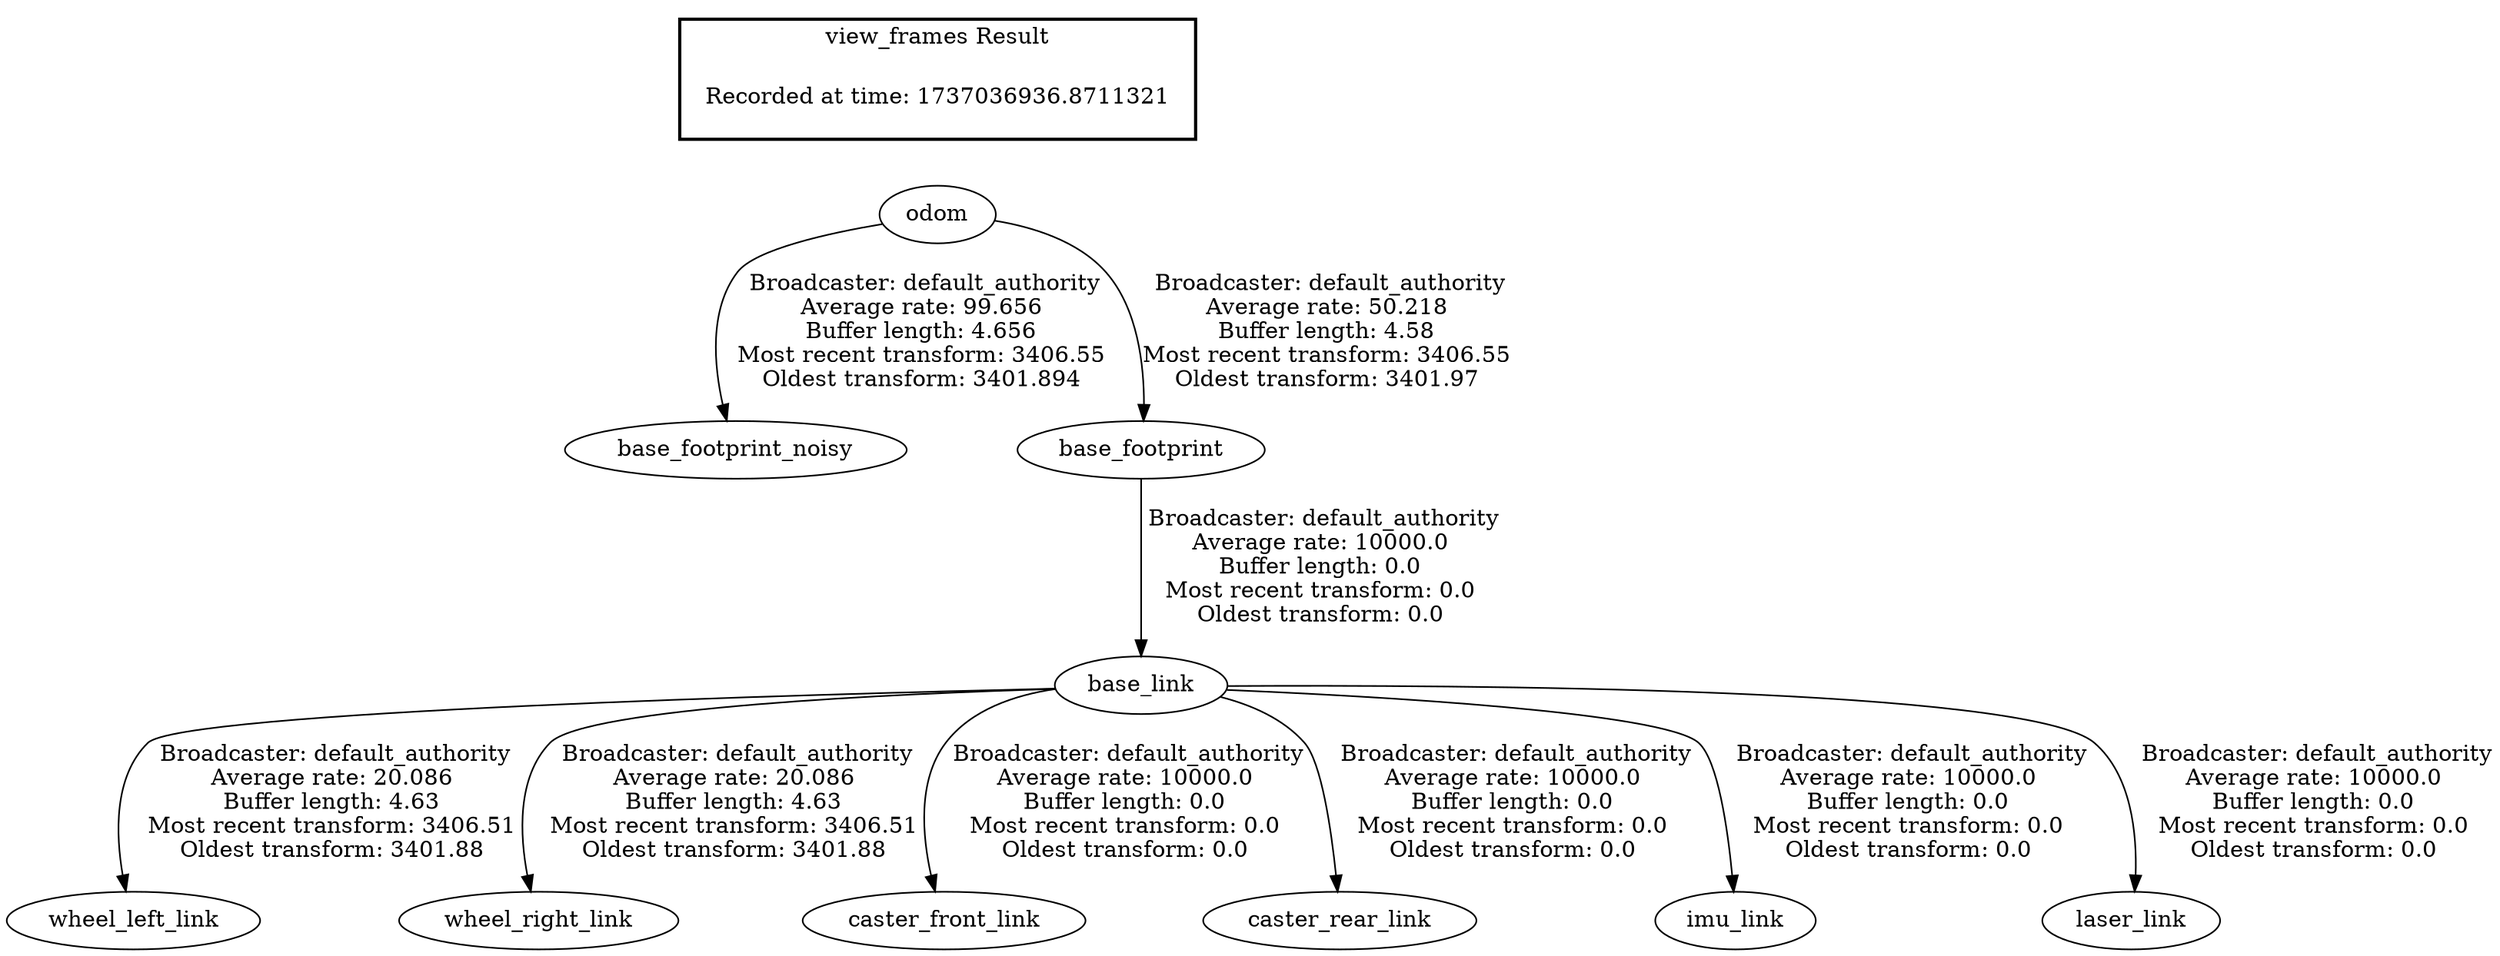 digraph G {
"odom" -> "base_footprint_noisy"[label=" Broadcaster: default_authority\nAverage rate: 99.656\nBuffer length: 4.656\nMost recent transform: 3406.55\nOldest transform: 3401.894\n"];
"base_link" -> "wheel_left_link"[label=" Broadcaster: default_authority\nAverage rate: 20.086\nBuffer length: 4.63\nMost recent transform: 3406.51\nOldest transform: 3401.88\n"];
"base_footprint" -> "base_link"[label=" Broadcaster: default_authority\nAverage rate: 10000.0\nBuffer length: 0.0\nMost recent transform: 0.0\nOldest transform: 0.0\n"];
"base_link" -> "wheel_right_link"[label=" Broadcaster: default_authority\nAverage rate: 20.086\nBuffer length: 4.63\nMost recent transform: 3406.51\nOldest transform: 3401.88\n"];
"odom" -> "base_footprint"[label=" Broadcaster: default_authority\nAverage rate: 50.218\nBuffer length: 4.58\nMost recent transform: 3406.55\nOldest transform: 3401.97\n"];
"base_link" -> "caster_front_link"[label=" Broadcaster: default_authority\nAverage rate: 10000.0\nBuffer length: 0.0\nMost recent transform: 0.0\nOldest transform: 0.0\n"];
"base_link" -> "caster_rear_link"[label=" Broadcaster: default_authority\nAverage rate: 10000.0\nBuffer length: 0.0\nMost recent transform: 0.0\nOldest transform: 0.0\n"];
"base_link" -> "imu_link"[label=" Broadcaster: default_authority\nAverage rate: 10000.0\nBuffer length: 0.0\nMost recent transform: 0.0\nOldest transform: 0.0\n"];
"base_link" -> "laser_link"[label=" Broadcaster: default_authority\nAverage rate: 10000.0\nBuffer length: 0.0\nMost recent transform: 0.0\nOldest transform: 0.0\n"];
edge [style=invis];
 subgraph cluster_legend { style=bold; color=black; label ="view_frames Result";
"Recorded at time: 1737036936.8711321"[ shape=plaintext ] ;
}->"odom";
}